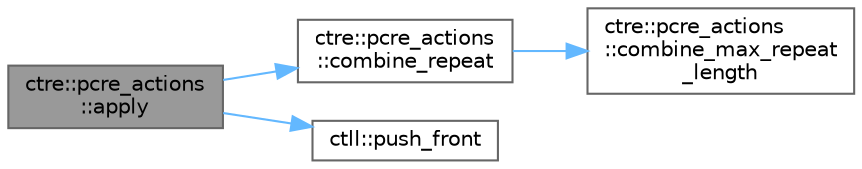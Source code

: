 digraph "ctre::pcre_actions::apply"
{
 // LATEX_PDF_SIZE
  bgcolor="transparent";
  edge [fontname=Helvetica,fontsize=10,labelfontname=Helvetica,labelfontsize=10];
  node [fontname=Helvetica,fontsize=10,shape=box,height=0.2,width=0.4];
  rankdir="LR";
  Node1 [id="Node000001",label="ctre::pcre_actions\l::apply",height=0.2,width=0.4,color="gray40", fillcolor="grey60", style="filled", fontcolor="black",tooltip=" "];
  Node1 -> Node2 [id="edge4_Node000001_Node000002",color="steelblue1",style="solid",tooltip=" "];
  Node2 [id="Node000002",label="ctre::pcre_actions\l::combine_repeat",height=0.2,width=0.4,color="grey40", fillcolor="white", style="filled",URL="$structctre_1_1pcre__actions.html#a27fb372cc58491ba95cb3689f4aa3960",tooltip=" "];
  Node2 -> Node3 [id="edge5_Node000002_Node000003",color="steelblue1",style="solid",tooltip=" "];
  Node3 [id="Node000003",label="ctre::pcre_actions\l::combine_max_repeat\l_length",height=0.2,width=0.4,color="grey40", fillcolor="white", style="filled",URL="$structctre_1_1pcre__actions.html#a9ad54fee9cd6a35fac120f33ae950349",tooltip=" "];
  Node1 -> Node4 [id="edge6_Node000001_Node000004",color="steelblue1",style="solid",tooltip=" "];
  Node4 [id="Node000004",label="ctll::push_front",height=0.2,width=0.4,color="grey40", fillcolor="white", style="filled",URL="$namespacectll.html#a89e33b09b20b550e633095032df3280d",tooltip=" "];
}
